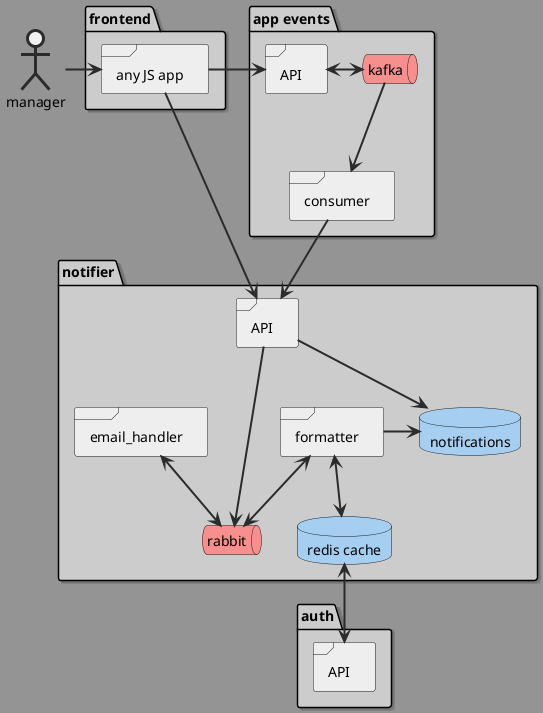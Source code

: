 @startuml

<style>
    package {
        backgroundcolor #CCC
        Shadowing 1
    }
    document {
        backgroundcolor #949494
    }
    frame {
        backgroundcolor #EEE
    }
    database {
        backgroundcolor #A5CEF0
    }
    queue {
        backgroundcolor #F78F8F
    }
    actor {
        linethickness 3
        linecolor #2B2B2B
    }
    arrow {
        linethickness 2
        linecolor #2B2B2B
    }
    folder {
        backgroundcolor #FFCD73
    }
</style>

package "notifier" {
    frame notifier_api as "API" {
    }
    frame notifier_formatter as "formatter" {
    }
    frame notifier_email_handler as "email_handler" {
    }
    database notifier_postgres as "notifications" {
    }
    database notifier_cache as "redis cache" {
    }
    queue notifier_queue as "rabbit" {
    }
}

package events as "app events" {
    frame events_api as "API" {
    }
    queue events_kafka as "kafka" {
    }
    frame notifier_to_events_consumer as "consumer" {
    }
}

package "auth" {
    frame auth_api as "API" {
    }
}

package "frontend" {
    frame frontend_app as "any JS app" {
    }
}

actor notifier_user as "manager"

events_kafka --> notifier_to_events_consumer
notifier_to_events_consumer --> notifier_api

notifier_user -right-> frontend_app
frontend_app ---> notifier_api
frontend_app -right-> events_api
events_api <-right-> events_kafka

notifier_api --> notifier_postgres
notifier_api ---> notifier_queue

notifier_formatter <--> notifier_queue
notifier_email_handler <--> notifier_queue

notifier_formatter <-down-> notifier_cache
notifier_cache <-down-> auth_api
notifier_formatter -> notifier_postgres

'note right of notifier_formatter : aaa

@enduml
